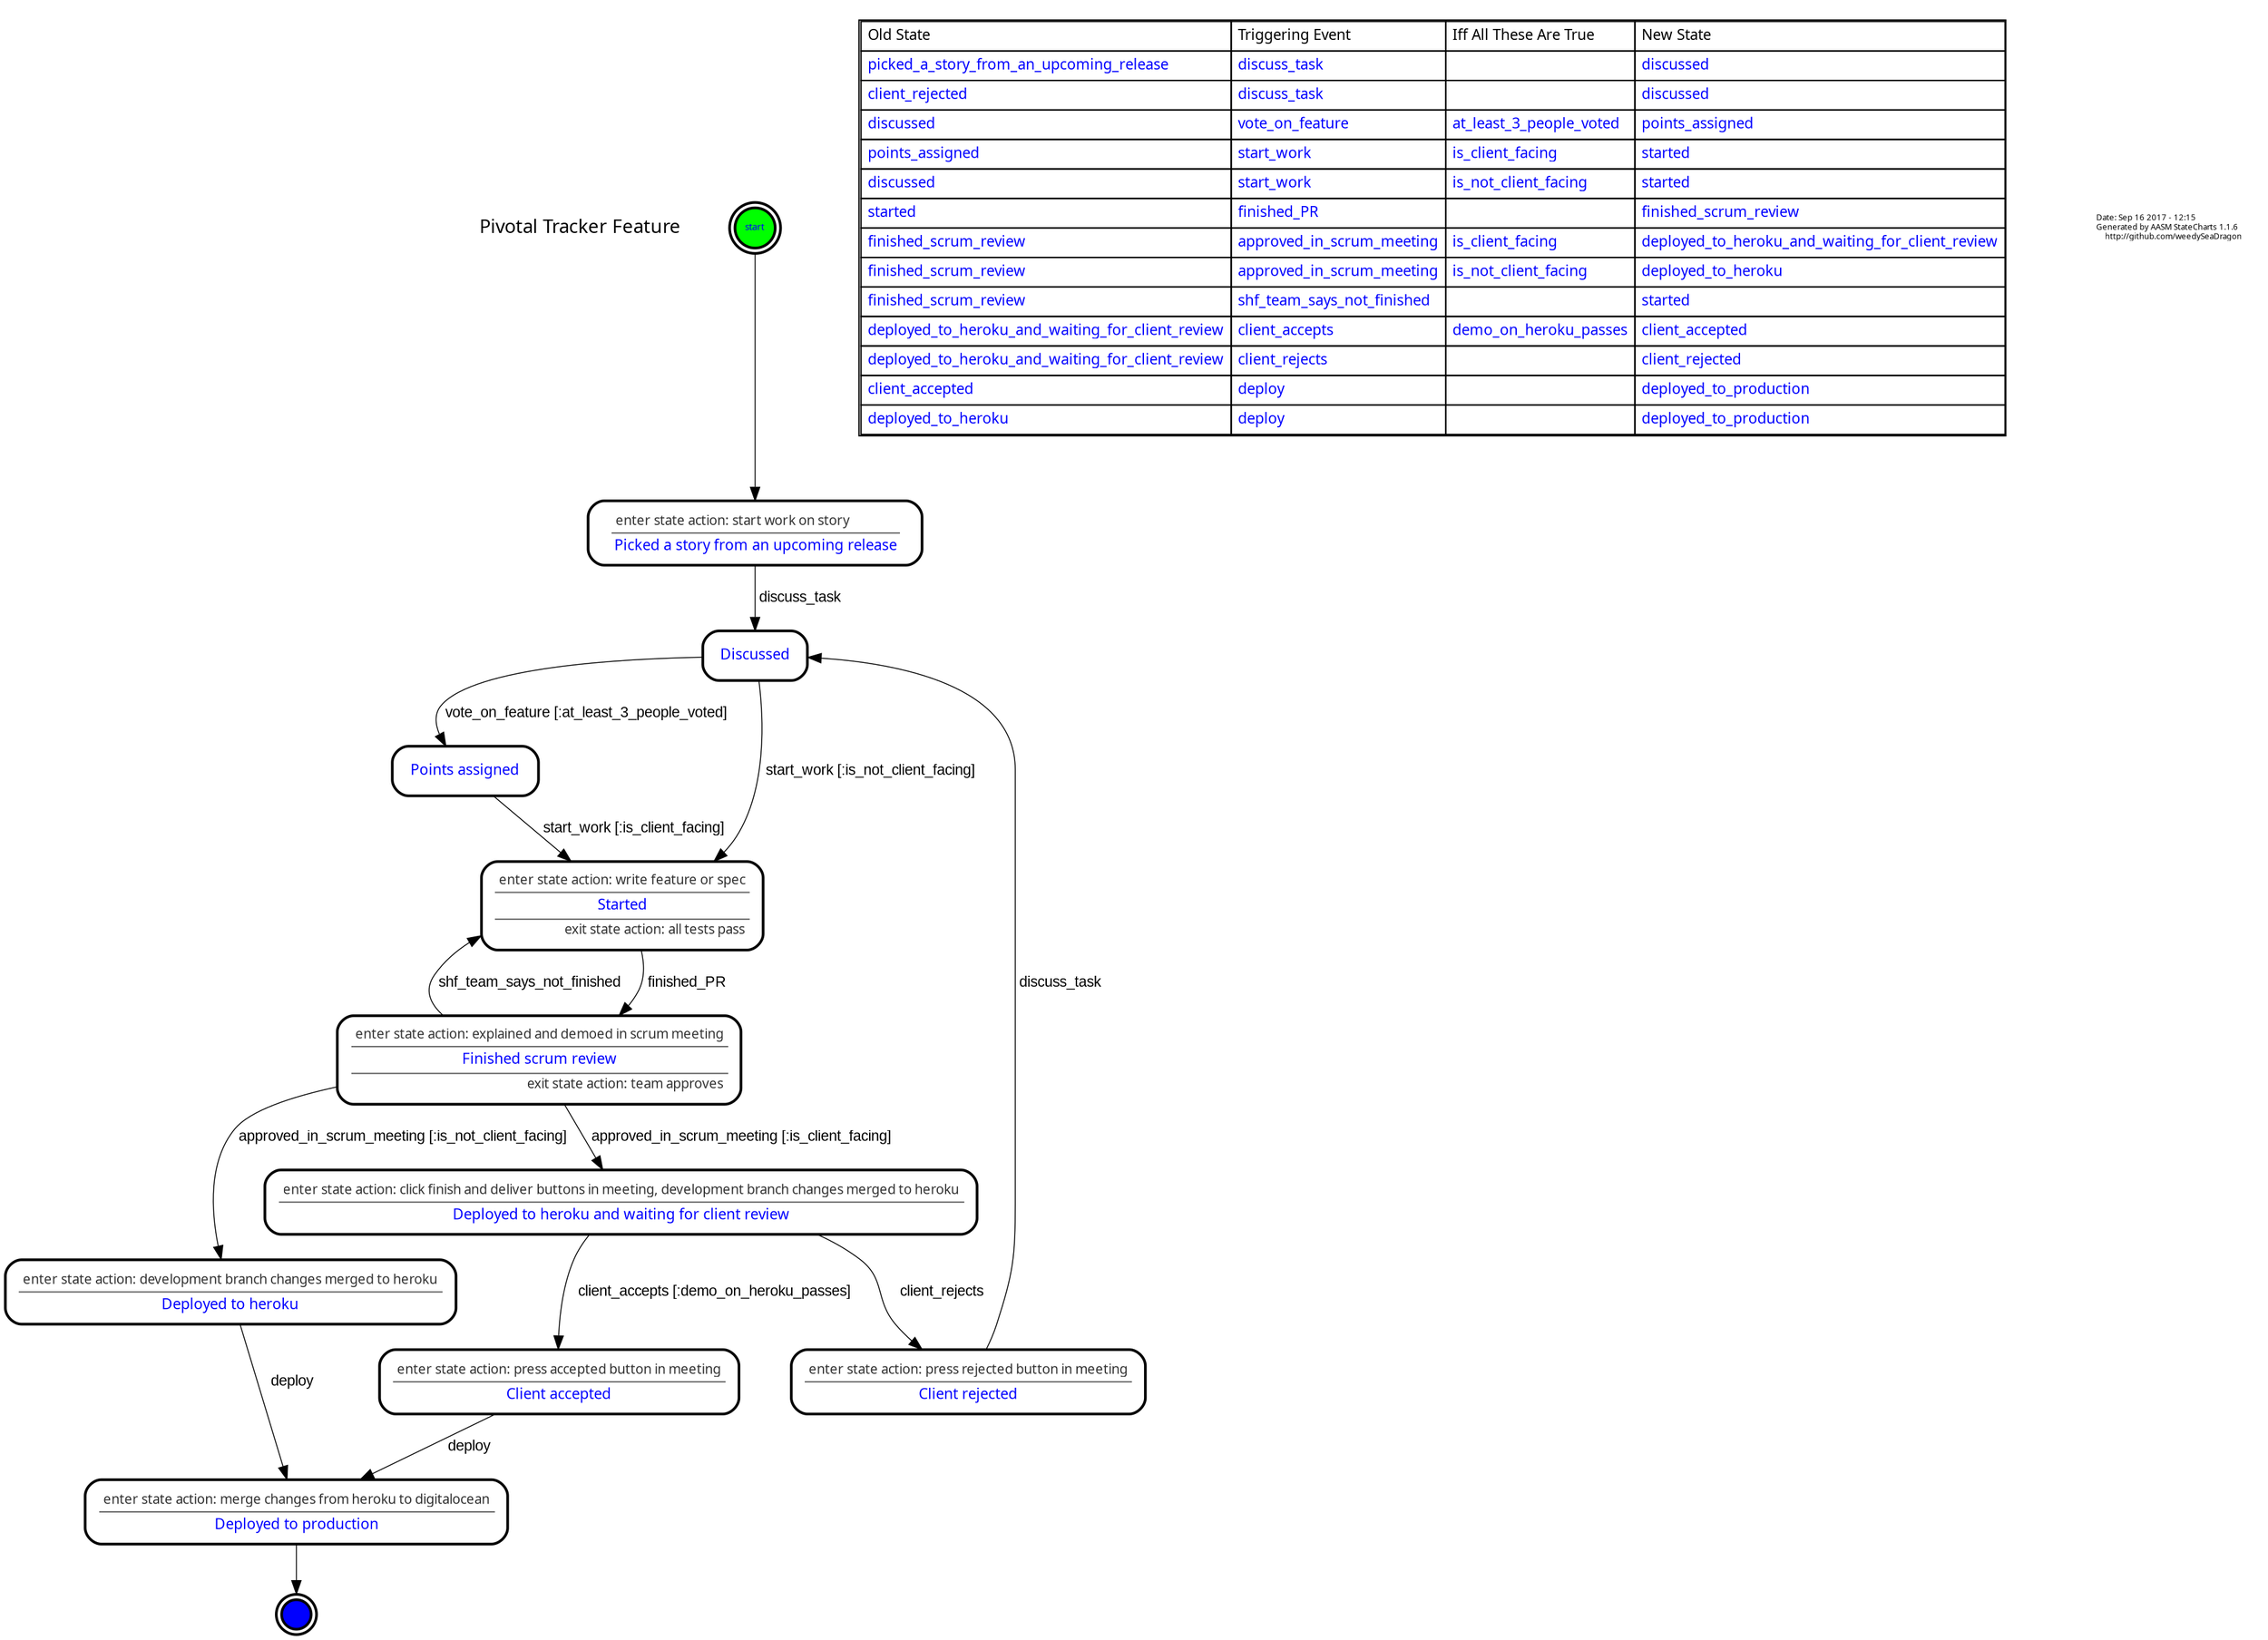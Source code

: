 digraph statechart {
	graph [bb="0,0,1644.9,1201.9",
		bgcolor=white,
		rankdir=TB
	];
	node [fontcolor=blue,
		fontname=Verdana,
		fontsize=11,
		label="\N",
		penwidth=2,
		shape=Mrecord
	];
	edge [dir=forward,
		fontname=Arial,
		fontsize=11,
		penwidth=0.7
	];
	title	 [fontcolor=black,
		fontsize=14,
		height=0.5,
		label="Pivotal Tracker Feature\l",
		pos="404,1035.9",
		shape=plaintext,
		width=2.4562];
	picked_a_story_from_an_upcoming_release	 [height=0.66667,
		label=<<table BORDER="0" CELLBORDER="1"><tr><td SIDES="B" ALIGN="LEFT" COLOR="gray40"><FONT FACE="Arial:italic" POINT-SIZE="10" COLOR="gray20">enter state action: start work on story</FONT></td></tr> <tr><td BORDER="0" ALIGN="CENTER">Picked a story from an upcoming release</td></tr> </table>>,
		pos="525,808.89",
		width=3.4583];
	discussed	 [height=0.51389,
		label=<<table BORDER="0" CELLBORDER="1"> <tr><td BORDER="0" ALIGN="CENTER">Discussed</td></tr> </table>>,
		pos="525,717.74",
		width=1.0833];
	picked_a_story_from_an_upcoming_release -> discussed	 [label=" discuss_task   ",
		lp="562.6,760.57",
		pos="e,525,735.99 525,784.94 525,773.12 525,758.64 525,746.24"];
	"17671243-efec-49fc-a1c2-e7621799b792"	 [color=black,
		fillcolor=green,
		fixedsize=true,
		fontname=Ariel,
		fontsize=7,
		height=0.41667,
		label=start,
		pos="525,1035.9",
		shape=doublecircle,
		style=filled,
		width=0.41667];
	"17671243-efec-49fc-a1c2-e7621799b792" -> picked_a_story_from_an_upcoming_release	 [pos="e,525,832.65 525,1020.8 525,985.59 525,892.89 525,842.92"];
	points_assigned	 [height=0.51389,
		label=<<table BORDER="0" CELLBORDER="1"> <tr><td BORDER="0" ALIGN="CENTER">Points assigned</td></tr> </table>>,
		pos="310,632.1",
		width=1.5139];
	discussed -> points_assigned	 [label=" vote_on_feature [:at_least_3_people_voted]  ",
		lp="399.92,674.92",
		pos="e,292.78,650.44 485.59,716.81 424.74,715.98 312.3,710.42 287.16,681.24 281.6,674.8 282.99,666.76 287.05,659.12"];
	started	 [height=0.91667,
		label=<<table BORDER="0" CELLBORDER="1"><tr><td SIDES="B" ALIGN="LEFT" COLOR="gray40"><FONT FACE="Arial:italic" POINT-SIZE="10" COLOR="gray20">enter state action: write feature or spec</FONT></td></tr> <tr><td BORDER="0" ALIGN="CENTER">Started</td></tr> <tr><td SIDES="T" ALIGN="RIGHT" COLOR="gray40"><FONT FACE="Arial:italic" POINT-SIZE="10" COLOR="gray20">exit state action: all tests pass</FONT></td></tr></table>>,
		pos="436,531.95",
		width=2.75];
	discussed -> started	 [label=" start_work [:is_not_client_facing]  ",
		lp="613.37,632.1",
		pos="e,495.32,564.64 527.57,699.68 530.73,672.76 533.22,619.73 511,582.95 508.61,579 505.78,575.29 502.64,571.83"];
	points_assigned -> started	 [label=" start_work [:is_client_facing]  ",
		lp="437.67,589.27",
		pos="e,388.29,564.65 327.88,614.01 338.09,604.53 351.28,592.72 363.66,582.95 368.89,578.82 374.45,574.64 380.06,570.55"];
	finished_scrum_review	 [height=0.91667,
		label=<<table BORDER="0" CELLBORDER="1"><tr><td SIDES="B" ALIGN="LEFT" COLOR="gray40"><FONT FACE="Arial:italic" POINT-SIZE="10" COLOR="gray20">enter state action: explained and demoed in scrum meeting</FONT></td></tr> <tr><td BORDER="0" ALIGN="CENTER">Finished scrum review</td></tr> <tr><td SIDES="T" ALIGN="RIGHT" COLOR="gray40"><FONT FACE="Arial:italic" POINT-SIZE="10" COLOR="gray20">exit state action: team approves</FONT></td></tr></table>>,
		pos="394,417.3",
		width=4];
	started -> finished_scrum_review	 [label=" finished_PR   ",
		lp="539.77,474.62",
		pos="e,484.09,449.85 494.17,499.15 503.5,489.97 508.07,479.4 501,468.3 498.32,464.09 495.18,460.22 491.7,456.68"];
	finished_scrum_review -> started	 [label=" shf_team_says_not_finished   ",
		lp="421.82,474.62",
		pos="e,361.15,499.23 350.95,450.02 343.1,459.61 339.12,470.39 345.35,480.95 347.73,484.97 350.56,488.7 353.73,492.14"];
	deployed_to_heroku_and_waiting_for_client_review	 [height=0.66667,
		label=<<table BORDER="0" CELLBORDER="1"><tr><td SIDES="B" ALIGN="LEFT" COLOR="gray40"><FONT FACE="Arial:italic" POINT-SIZE="10" COLOR="gray20">enter state action: click finish and deliver buttons in meeting, development branch changes merged to heroku</FONT></td></tr> <tr><td BORDER="0" ALIGN="CENTER">Deployed to heroku and waiting for client review</td></tr> </table>>,
		pos="440,311.65",
		width=7.0417];
	finished_scrum_review -> deployed_to_heroku_and_waiting_for_client_review	 [label=" approved_in_scrum_meeting [:is_client_facing]  ",
		lp="543.23,359.97",
		pos="e,431.66,335.28 410.31,384.76 413.3,378.68 416.32,372.33 419,366.3 422.07,359.39 425.16,351.88 427.99,344.72"];
	deployed_to_heroku	 [height=0.66667,
		label=<<table BORDER="0" CELLBORDER="1"><tr><td SIDES="B" ALIGN="LEFT" COLOR="gray40"><FONT FACE="Arial:italic" POINT-SIZE="10" COLOR="gray20">enter state action: development branch changes merged to heroku</FONT></td></tr> <tr><td BORDER="0" ALIGN="CENTER">Deployed to heroku</td></tr> </table>>,
		pos="160,245.65",
		width=4.4444];
	finished_scrum_review -> deployed_to_heroku	 [label=" approved_in_scrum_meeting [:is_not_client_facing]  ",
		lp="285.94,359.97",
		pos="e,151.02,269.26 249.91,401.37 207.27,393.8 168.38,382.62 155.12,366.3 135.48,342.12 140.51,305.25 148.05,278.83"];
	client_accepted	 [height=0.66667,
		label=<<table BORDER="0" CELLBORDER="1"><tr><td SIDES="B" ALIGN="LEFT" COLOR="gray40"><FONT FACE="Arial:italic" POINT-SIZE="10" COLOR="gray20">enter state action: press accepted button in meeting</FONT></td></tr> <tr><td BORDER="0" ALIGN="CENTER">Client accepted</td></tr> </table>>,
		pos="355,179.65",
		width=3.5417];
	deployed_to_heroku_and_waiting_for_client_review -> client_accepted	 [label=" client_accepts [:demo_on_heroku_passes]  ",
		lp="487.85,245.65",
		pos="e,356.47,203.38 396.96,288.07 389.93,282.81 383.32,276.66 378.31,269.65 366.59,253.24 360.76,231.38 357.86,213.43"];
	client_rejected	 [height=0.66667,
		label=<<table BORDER="0" CELLBORDER="1"><tr><td SIDES="B" ALIGN="LEFT" COLOR="gray40"><FONT FACE="Arial:italic" POINT-SIZE="10" COLOR="gray20">enter state action: press rejected button in meeting</FONT></td></tr> <tr><td BORDER="0" ALIGN="CENTER">Client rejected</td></tr> </table>>,
		pos="674,179.65",
		width=3.4722];
	deployed_to_heroku_and_waiting_for_client_review -> client_rejected	 [label=" client_rejects   ",
		lp="669.21,245.65",
		pos="e,649.08,203.41 560.36,288.04 572.94,283.08 585.1,277.03 596,269.65 617.99,254.77 614.07,241.61 631.58,221.65 634.79,217.99 638.27,\
214.28 641.8,210.66"];
	deployed_to_production	 [height=0.66667,
		label=<<table BORDER="0" CELLBORDER="1"><tr><td SIDES="B" ALIGN="LEFT" COLOR="gray40"><FONT FACE="Arial:italic" POINT-SIZE="10" COLOR="gray20">enter state action: merge changes from heroku to digitalocean</FONT></td></tr> <tr><td BORDER="0" ALIGN="CENTER">Deployed to production</td></tr> </table>>,
		pos="219,83",
		width=4.1667];
	deployed_to_heroku -> deployed_to_production	 [label=" deploy   ",
		lp="196.32,179.65",
		pos="e,201.14,106.56 160.8,222.06 162.06,203.67 165.26,177.31 173.36,155.65 178.68,141.42 187.11,127.04 195.29,114.94"];
	client_accepted -> deployed_to_production	 [label=" deploy   ",
		lp="318.32,131.32",
		pos="e,251.78,106.81 322.42,155.98 303.72,142.96 280.06,126.49 260.09,112.6"];
	client_rejected -> discussed	 [label=" discuss_task   ",
		lp="759.6,474.62",
		pos="e,564.39,716.79 696.5,203.45 700.94,209.03 705.11,215.24 708,221.65 724.48,258.14 722,270.61 722,310.65 722,633.1 722,633.1 722,\
633.1 722,697.07 632.9,712.83 574.55,716.29"];
	"be9ffa60-5f9c-4f66-8171-55523b7a76ab"	 [color=black,
		fillcolor=blue,
		fixedsize=true,
		fontname=Ariel,
		fontsize=7,
		height=0.30556,
		label="",
		pos="219,11",
		shape=doublecircle,
		style=filled,
		width=0.30556];
	deployed_to_production -> "be9ffa60-5f9c-4f66-8171-55523b7a76ab"	 [pos="e,219,22.362 219,59.466 219,50.796 219,40.951 219,32.484"];
	"State Transition Table"	 [height=4.6111,
		label=<<TABLE CELLPADDING="4" CELLSPACING="0" TITLE="State Transition Table"><TR><TD ALIGN="LEFT"><FONT COLOR="black">Old State</FONT></TD><TD ALIGN="LEFT"><FONT COLOR="black">Triggering Event</FONT></TD><TD ALIGN="LEFT"><FONT COLOR="black">Iff All These Are True</FONT></TD><TD ALIGN="LEFT"><FONT COLOR="black">New State</FONT></TD></TR><TR><TD ALIGN="LEFT">picked_a_story_from_an_upcoming_release</TD><TD ALIGN="LEFT">discuss_task</TD><TD ALIGN="LEFT"></TD><TD ALIGN="LEFT">discussed</TD></TR><TR><TD ALIGN="LEFT">client_rejected</TD><TD ALIGN="LEFT">discuss_task</TD><TD ALIGN="LEFT"></TD><TD ALIGN="LEFT">discussed</TD></TR><TR><TD ALIGN="LEFT">discussed</TD><TD ALIGN="LEFT">vote_on_feature</TD><TD ALIGN="LEFT">at_least_3_people_voted</TD><TD ALIGN="LEFT">points_assigned</TD></TR><TR><TD ALIGN="LEFT">points_assigned</TD><TD ALIGN="LEFT">start_work</TD><TD ALIGN="LEFT">is_client_facing</TD><TD ALIGN="LEFT">started</TD></TR><TR><TD ALIGN="LEFT">discussed</TD><TD ALIGN="LEFT">start_work</TD><TD ALIGN="LEFT">is_not_client_facing</TD><TD ALIGN="LEFT">started</TD></TR><TR><TD ALIGN="LEFT">started</TD><TD ALIGN="LEFT">finished_PR</TD><TD ALIGN="LEFT"></TD><TD ALIGN="LEFT">finished_scrum_review</TD></TR><TR><TD ALIGN="LEFT">finished_scrum_review</TD><TD ALIGN="LEFT">approved_in_scrum_meeting</TD><TD ALIGN="LEFT">is_client_facing</TD><TD ALIGN="LEFT">deployed_to_heroku_and_waiting_for_client_review</TD></TR><TR><TD ALIGN="LEFT">finished_scrum_review</TD><TD ALIGN="LEFT">approved_in_scrum_meeting</TD><TD ALIGN="LEFT">is_not_client_facing</TD><TD ALIGN="LEFT">deployed_to_heroku</TD></TR><TR><TD ALIGN="LEFT">finished_scrum_review</TD><TD ALIGN="LEFT">shf_team_says_not_finished</TD><TD ALIGN="LEFT"></TD><TD ALIGN="LEFT">started</TD></TR><TR><TD ALIGN="LEFT">deployed_to_heroku_and_waiting_for_client_review</TD><TD ALIGN="LEFT">client_accepts</TD><TD ALIGN="LEFT">demo_on_heroku_passes</TD><TD ALIGN="LEFT">client_accepted</TD></TR><TR><TD ALIGN="LEFT">deployed_to_heroku_and_waiting_for_client_review</TD><TD ALIGN="LEFT">client_rejects</TD><TD ALIGN="LEFT"></TD><TD ALIGN="LEFT">client_rejected</TD></TR><TR><TD ALIGN="LEFT">client_accepted</TD><TD ALIGN="LEFT">deploy</TD><TD ALIGN="LEFT"></TD><TD ALIGN="LEFT">deployed_to_production</TD></TR><TR><TD ALIGN="LEFT">deployed_to_heroku</TD><TD ALIGN="LEFT">deploy</TD><TD ALIGN="LEFT"></TD><TD ALIGN="LEFT">deployed_to_production</TD></TR></TABLE>>,
		pos="1027,1035.9",
		shape=plaintext,
		width=13.014];
	footer	 [fontcolor=black,
		fontsize=6,
		height=0.5,
		label="Date: Sep 16 2017 - 12:15\lGenerated by AASM StateCharts 1.1.6\lhttp://github.com/weedySeaDragon",
		pos="1579,1035.9",
		shape=plaintext,
		width=1.831];
}
